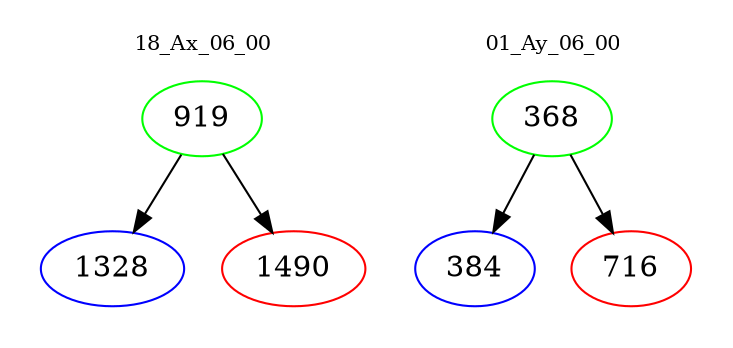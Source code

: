 digraph{
subgraph cluster_0 {
color = white
label = "18_Ax_06_00";
fontsize=10;
T0_919 [label="919", color="green"]
T0_919 -> T0_1328 [color="black"]
T0_1328 [label="1328", color="blue"]
T0_919 -> T0_1490 [color="black"]
T0_1490 [label="1490", color="red"]
}
subgraph cluster_1 {
color = white
label = "01_Ay_06_00";
fontsize=10;
T1_368 [label="368", color="green"]
T1_368 -> T1_384 [color="black"]
T1_384 [label="384", color="blue"]
T1_368 -> T1_716 [color="black"]
T1_716 [label="716", color="red"]
}
}

